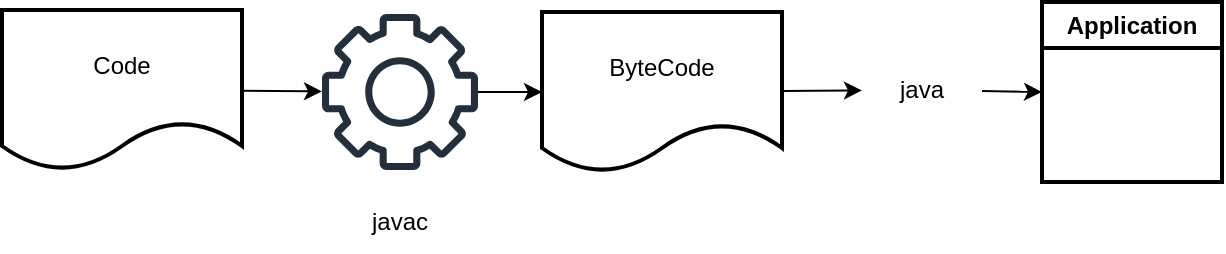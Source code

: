 <mxfile>
    <diagram id="Qbd1fkisJHu_9eD8CegU" name="Page-1">
        <mxGraphModel dx="1155" dy="609" grid="1" gridSize="10" guides="1" tooltips="1" connect="1" arrows="1" fold="1" page="1" pageScale="1" pageWidth="827" pageHeight="1169" math="0" shadow="0">
            <root>
                <mxCell id="0"/>
                <mxCell id="1" parent="0"/>
                <mxCell id="11" style="edgeStyle=none;html=1;" parent="1" source="2" target="9" edge="1">
                    <mxGeometry relative="1" as="geometry"/>
                </mxCell>
                <mxCell id="2" value="ByteCode" style="shape=document;whiteSpace=wrap;html=1;boundedLbl=1;flipH=0;strokeWidth=2;" parent="1" vertex="1">
                    <mxGeometry x="380" y="130" width="120" height="80" as="geometry"/>
                </mxCell>
                <mxCell id="7" style="edgeStyle=none;html=1;entryX=0;entryY=0.5;entryDx=0;entryDy=0;" parent="1" source="3" target="2" edge="1">
                    <mxGeometry relative="1" as="geometry"/>
                </mxCell>
                <mxCell id="3" value="" style="sketch=0;outlineConnect=0;fontColor=#232F3E;gradientColor=none;fillColor=#232F3D;strokeColor=none;dashed=0;verticalLabelPosition=bottom;verticalAlign=top;align=center;html=1;fontSize=12;fontStyle=0;aspect=fixed;pointerEvents=1;shape=mxgraph.aws4.gear;flipH=0;" parent="1" vertex="1">
                    <mxGeometry x="270" y="131" width="78" height="78" as="geometry"/>
                </mxCell>
                <mxCell id="6" style="edgeStyle=none;html=1;" parent="1" source="5" target="3" edge="1">
                    <mxGeometry relative="1" as="geometry"/>
                </mxCell>
                <mxCell id="5" value="Code" style="shape=document;whiteSpace=wrap;html=1;boundedLbl=1;flipH=0;strokeWidth=2;" parent="1" vertex="1">
                    <mxGeometry x="110" y="129" width="120" height="80" as="geometry"/>
                </mxCell>
                <mxCell id="8" value="javac" style="text;html=1;strokeColor=none;fillColor=none;align=center;verticalAlign=middle;whiteSpace=wrap;rounded=0;strokeWidth=2;" parent="1" vertex="1">
                    <mxGeometry x="279" y="220" width="60" height="30" as="geometry"/>
                </mxCell>
                <mxCell id="12" style="edgeStyle=none;html=1;entryX=0;entryY=0.5;entryDx=0;entryDy=0;" parent="1" source="9" target="10" edge="1">
                    <mxGeometry relative="1" as="geometry"/>
                </mxCell>
                <mxCell id="9" value="java" style="text;html=1;strokeColor=none;fillColor=none;align=center;verticalAlign=middle;whiteSpace=wrap;rounded=0;strokeWidth=2;" parent="1" vertex="1">
                    <mxGeometry x="540" y="154" width="60" height="30" as="geometry"/>
                </mxCell>
                <mxCell id="10" value="Application" style="swimlane;whiteSpace=wrap;html=1;strokeWidth=2;" parent="1" vertex="1">
                    <mxGeometry x="630" y="125" width="90" height="90" as="geometry"/>
                </mxCell>
            </root>
        </mxGraphModel>
    </diagram>
</mxfile>